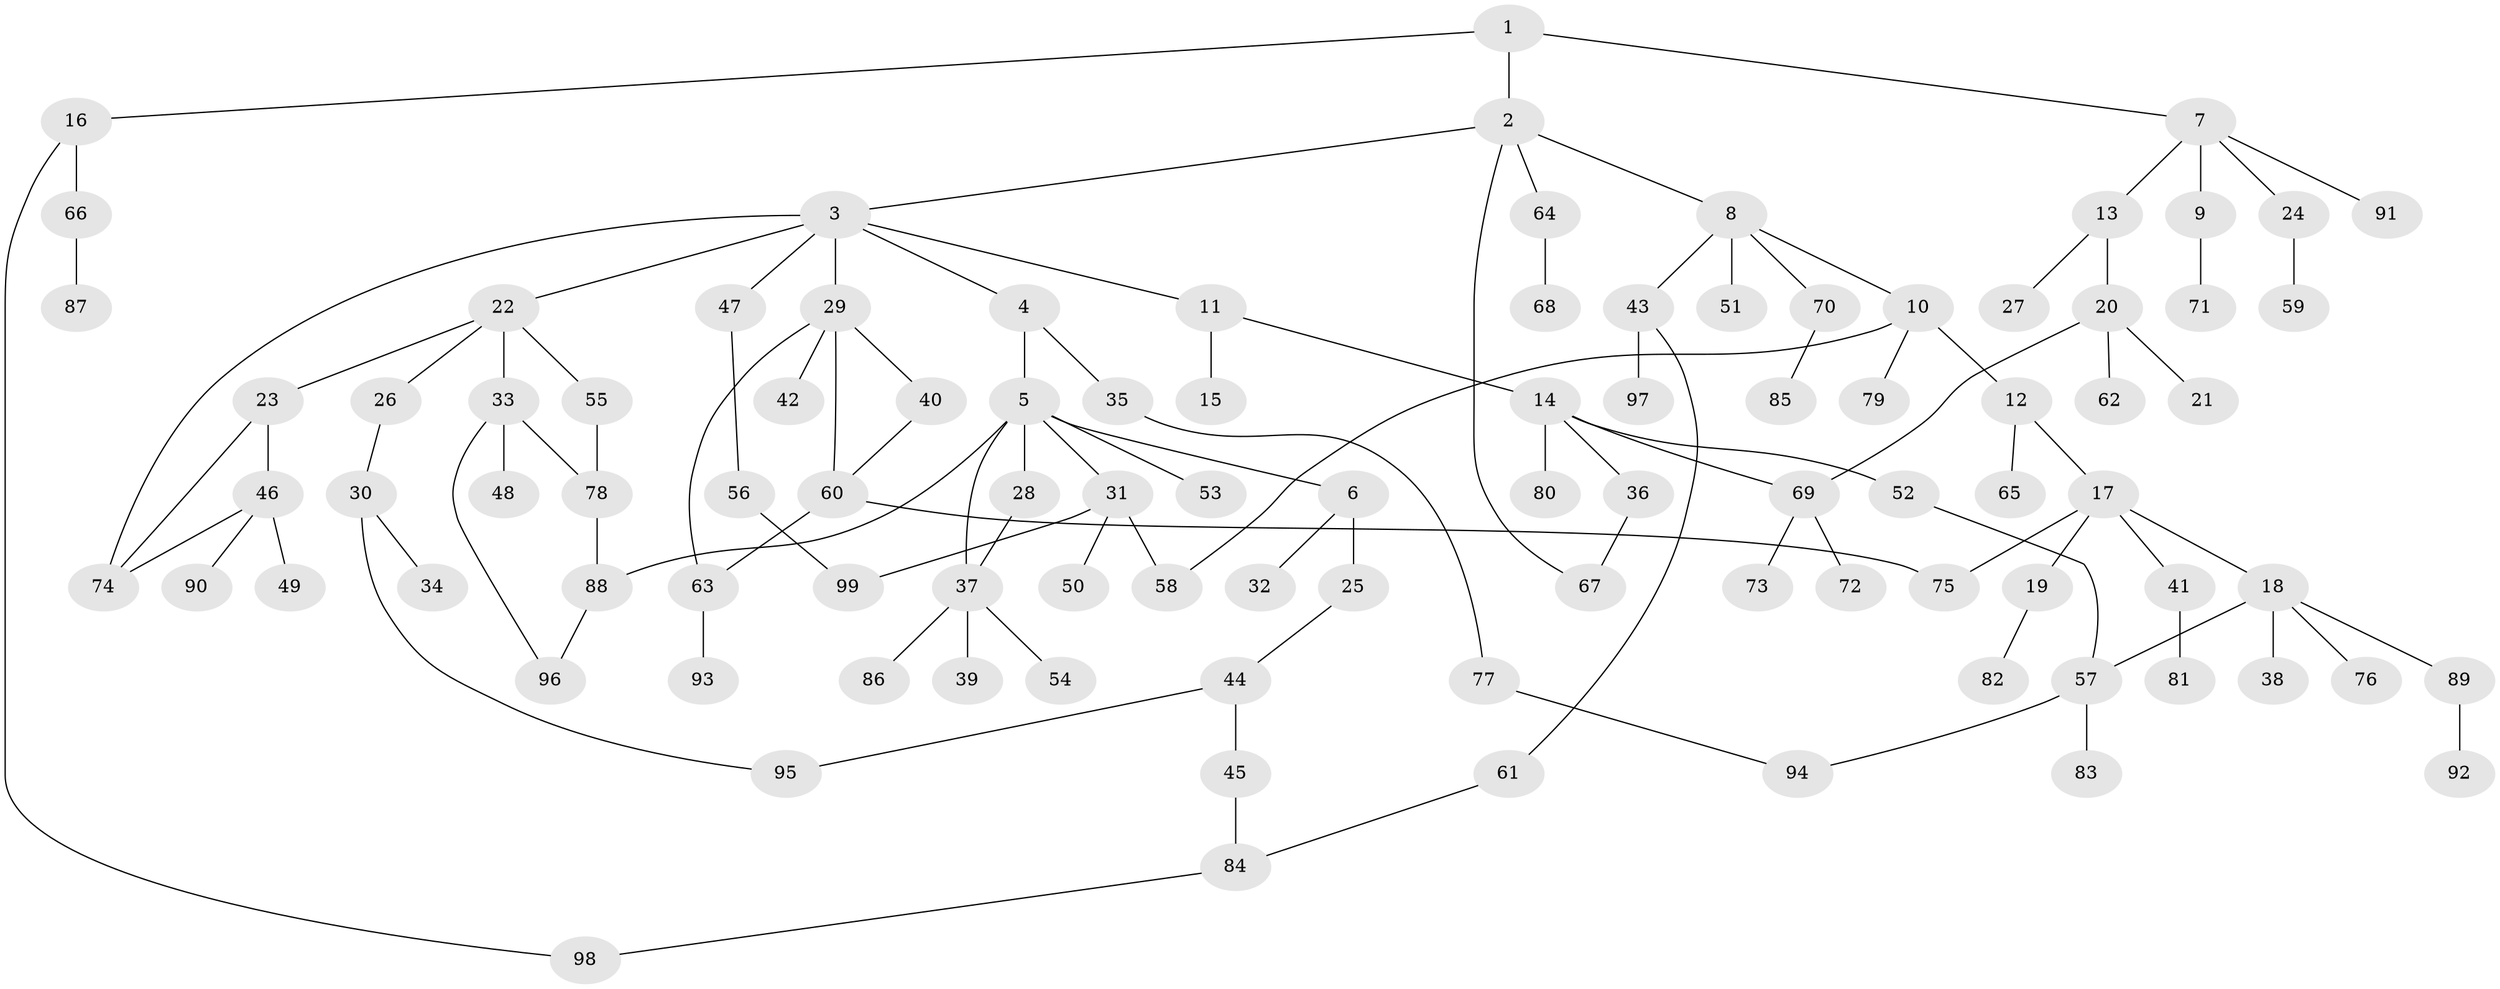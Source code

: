 // coarse degree distribution, {8: 0.03333333333333333, 17: 0.03333333333333333, 2: 0.2, 1: 0.5333333333333333, 6: 0.03333333333333333, 4: 0.06666666666666667, 3: 0.1}
// Generated by graph-tools (version 1.1) at 2025/17/03/04/25 18:17:01]
// undirected, 99 vertices, 116 edges
graph export_dot {
graph [start="1"]
  node [color=gray90,style=filled];
  1;
  2;
  3;
  4;
  5;
  6;
  7;
  8;
  9;
  10;
  11;
  12;
  13;
  14;
  15;
  16;
  17;
  18;
  19;
  20;
  21;
  22;
  23;
  24;
  25;
  26;
  27;
  28;
  29;
  30;
  31;
  32;
  33;
  34;
  35;
  36;
  37;
  38;
  39;
  40;
  41;
  42;
  43;
  44;
  45;
  46;
  47;
  48;
  49;
  50;
  51;
  52;
  53;
  54;
  55;
  56;
  57;
  58;
  59;
  60;
  61;
  62;
  63;
  64;
  65;
  66;
  67;
  68;
  69;
  70;
  71;
  72;
  73;
  74;
  75;
  76;
  77;
  78;
  79;
  80;
  81;
  82;
  83;
  84;
  85;
  86;
  87;
  88;
  89;
  90;
  91;
  92;
  93;
  94;
  95;
  96;
  97;
  98;
  99;
  1 -- 2;
  1 -- 7;
  1 -- 16;
  2 -- 3;
  2 -- 8;
  2 -- 64;
  2 -- 67;
  3 -- 4;
  3 -- 11;
  3 -- 22;
  3 -- 29;
  3 -- 47;
  3 -- 74;
  4 -- 5;
  4 -- 35;
  5 -- 6;
  5 -- 28;
  5 -- 31;
  5 -- 37;
  5 -- 53;
  5 -- 88;
  6 -- 25;
  6 -- 32;
  7 -- 9;
  7 -- 13;
  7 -- 24;
  7 -- 91;
  8 -- 10;
  8 -- 43;
  8 -- 51;
  8 -- 70;
  9 -- 71;
  10 -- 12;
  10 -- 79;
  10 -- 58;
  11 -- 14;
  11 -- 15;
  12 -- 17;
  12 -- 65;
  13 -- 20;
  13 -- 27;
  14 -- 36;
  14 -- 52;
  14 -- 69;
  14 -- 80;
  16 -- 66;
  16 -- 98;
  17 -- 18;
  17 -- 19;
  17 -- 41;
  17 -- 75;
  18 -- 38;
  18 -- 57;
  18 -- 76;
  18 -- 89;
  19 -- 82;
  20 -- 21;
  20 -- 62;
  20 -- 69;
  22 -- 23;
  22 -- 26;
  22 -- 33;
  22 -- 55;
  23 -- 46;
  23 -- 74;
  24 -- 59;
  25 -- 44;
  26 -- 30;
  28 -- 37;
  29 -- 40;
  29 -- 42;
  29 -- 60;
  29 -- 63;
  30 -- 34;
  30 -- 95;
  31 -- 50;
  31 -- 58;
  31 -- 99;
  33 -- 48;
  33 -- 78;
  33 -- 96;
  35 -- 77;
  36 -- 67;
  37 -- 39;
  37 -- 54;
  37 -- 86;
  40 -- 60;
  41 -- 81;
  43 -- 61;
  43 -- 97;
  44 -- 45;
  44 -- 95;
  45 -- 84;
  46 -- 49;
  46 -- 90;
  46 -- 74;
  47 -- 56;
  52 -- 57;
  55 -- 78;
  56 -- 99;
  57 -- 83;
  57 -- 94;
  60 -- 75;
  60 -- 63;
  61 -- 84;
  63 -- 93;
  64 -- 68;
  66 -- 87;
  69 -- 72;
  69 -- 73;
  70 -- 85;
  77 -- 94;
  78 -- 88;
  84 -- 98;
  88 -- 96;
  89 -- 92;
}
